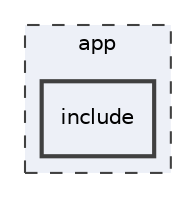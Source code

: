 digraph "app/include"
{
 // LATEX_PDF_SIZE
  edge [fontname="Helvetica",fontsize="10",labelfontname="Helvetica",labelfontsize="10"];
  node [fontname="Helvetica",fontsize="10",shape=record];
  compound=true
  subgraph clusterdir_d422163b96683743ed3963d4aac17747 {
    graph [ bgcolor="#edf0f7", pencolor="grey25", style="filled,dashed,", label="app", fontname="Helvetica", fontsize="10", URL="dir_d422163b96683743ed3963d4aac17747.html"]
  dir_78f5ecd95a37a67589a284a718a0be9c [shape=box, label="include", style="filled,bold,", fillcolor="#edf0f7", color="grey25", URL="dir_78f5ecd95a37a67589a284a718a0be9c.html"];
  }
}
